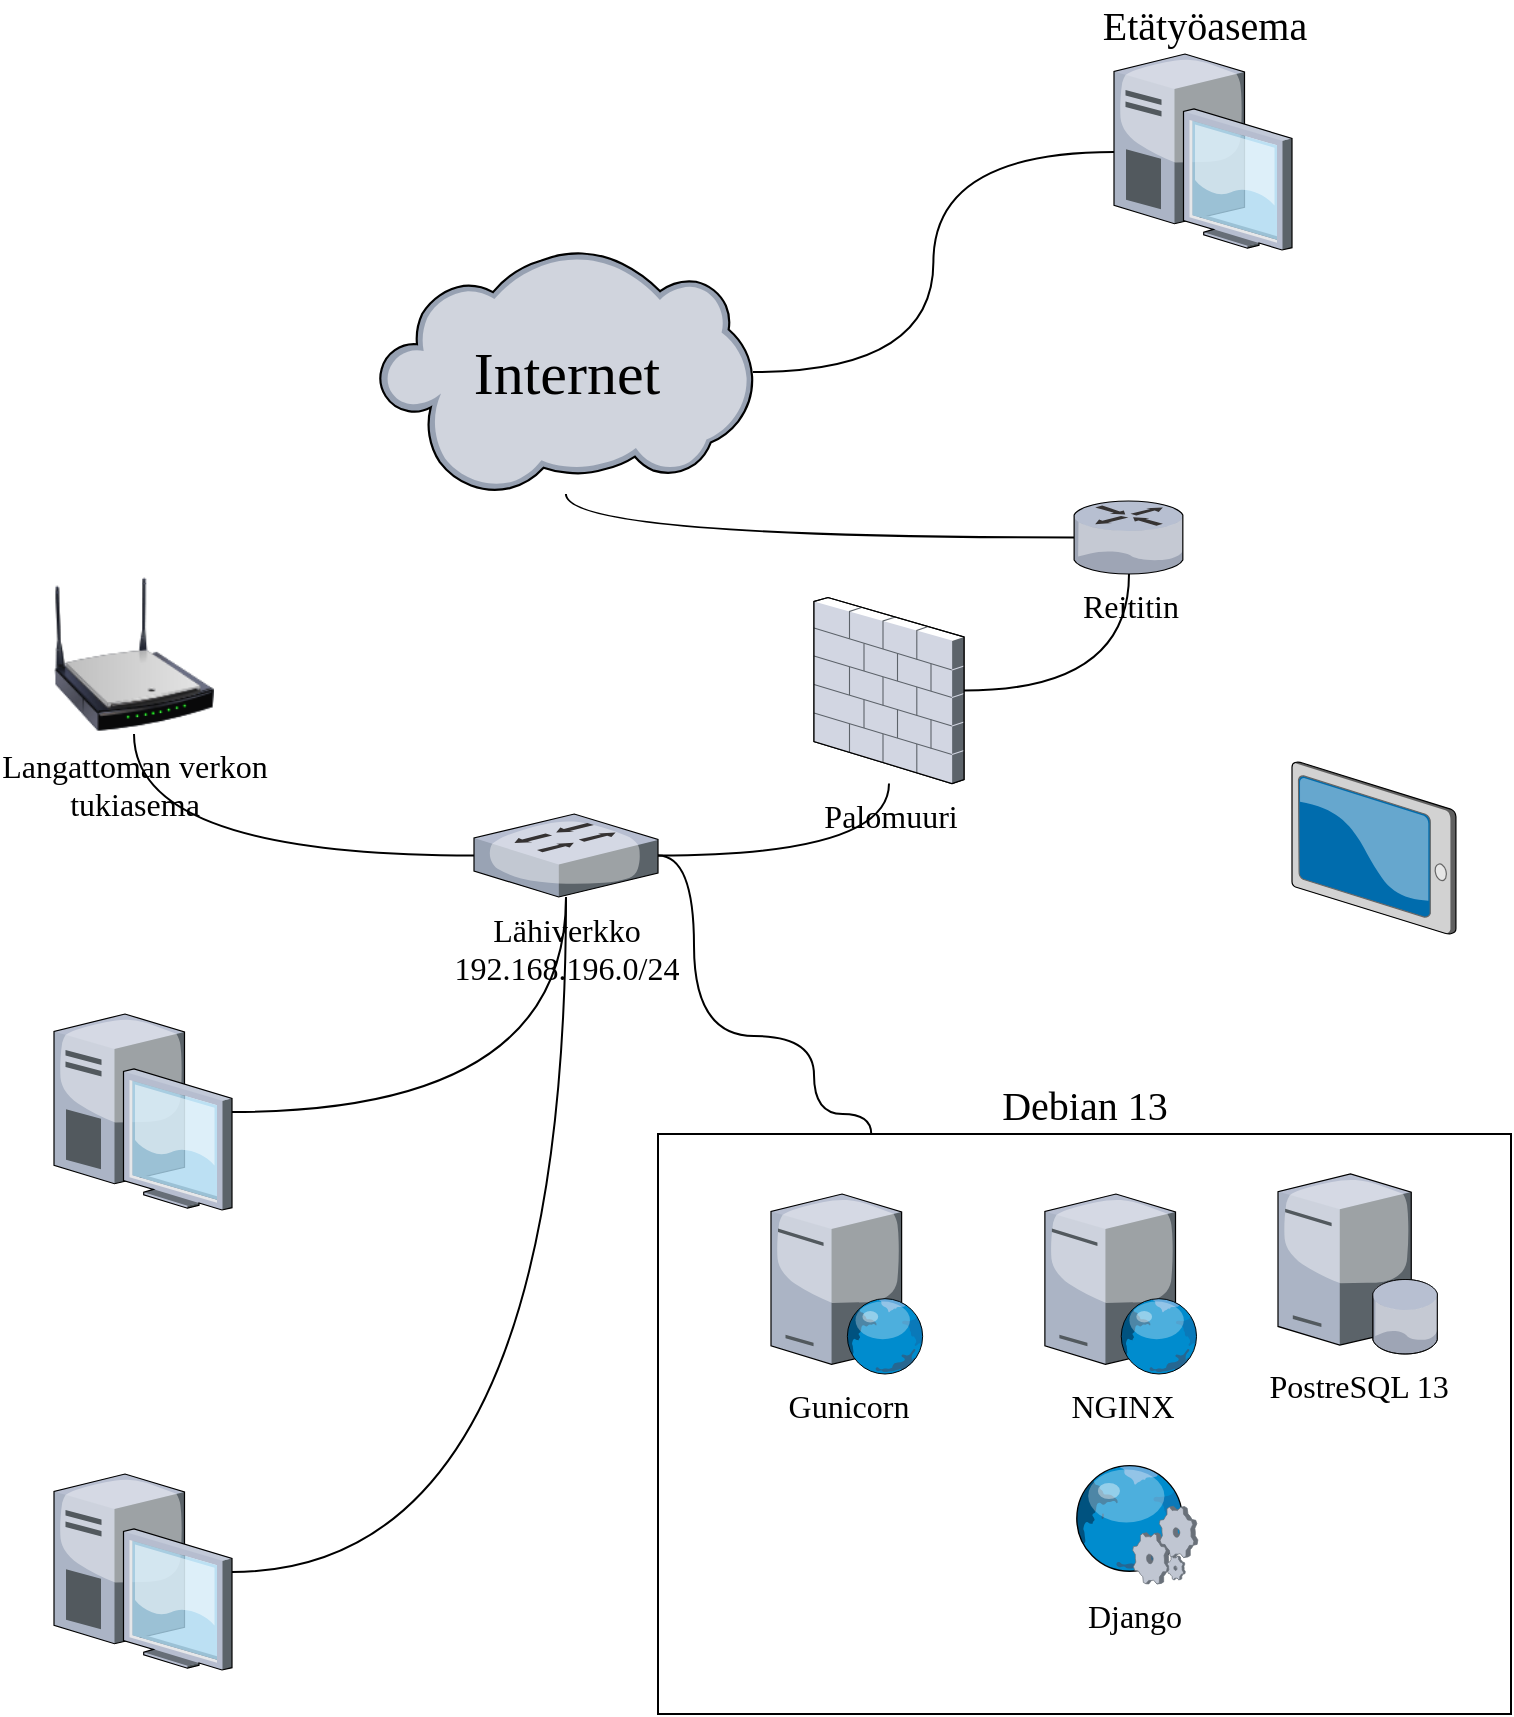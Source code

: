 <mxfile version="28.0.6">
  <diagram name="Page-1" id="xYALmZzYSGGyCjKN-bjb">
    <mxGraphModel dx="1426" dy="841" grid="1" gridSize="10" guides="1" tooltips="1" connect="1" arrows="1" fold="1" page="1" pageScale="1" pageWidth="850" pageHeight="1100" math="0" shadow="0">
      <root>
        <mxCell id="0" />
        <mxCell id="1" parent="0" />
        <mxCell id="nvavKSz-HhjrbYaD9B97-3" value="Internet" style="verticalLabelPosition=middle;aspect=fixed;html=1;verticalAlign=middle;align=center;outlineConnect=0;shape=mxgraph.citrix.cloud;shadow=0;fontFamily=Lucida Console;labelPosition=center;fontSize=30;labelBackgroundColor=none;labelBorderColor=none;textShadow=0;fontColor=#000000;" vertex="1" parent="1">
          <mxGeometry x="232.53" y="208" width="186.94" height="122" as="geometry" />
        </mxCell>
        <mxCell id="nvavKSz-HhjrbYaD9B97-7" style="edgeStyle=orthogonalEdgeStyle;rounded=0;orthogonalLoop=1;jettySize=auto;html=1;curved=1;endArrow=none;endFill=0;" edge="1" parent="1" source="nvavKSz-HhjrbYaD9B97-6" target="nvavKSz-HhjrbYaD9B97-3">
          <mxGeometry relative="1" as="geometry" />
        </mxCell>
        <mxCell id="nvavKSz-HhjrbYaD9B97-6" value="Etätyöasema" style="verticalLabelPosition=top;sketch=0;aspect=fixed;html=1;verticalAlign=bottom;strokeColor=none;align=center;outlineConnect=0;shape=mxgraph.citrix.desktop;fontSize=20;labelPosition=center;fontFamily=Lucida Console;" vertex="1" parent="1">
          <mxGeometry x="600" y="110" width="89" height="98" as="geometry" />
        </mxCell>
        <mxCell id="nvavKSz-HhjrbYaD9B97-31" style="edgeStyle=orthogonalEdgeStyle;shape=connector;curved=1;rounded=0;orthogonalLoop=1;jettySize=auto;html=1;strokeColor=default;align=center;verticalAlign=middle;fontFamily=Helvetica;fontSize=11;fontColor=default;labelBackgroundColor=default;endArrow=none;endFill=0;" edge="1" parent="1" source="nvavKSz-HhjrbYaD9B97-8" target="nvavKSz-HhjrbYaD9B97-3">
          <mxGeometry relative="1" as="geometry" />
        </mxCell>
        <mxCell id="nvavKSz-HhjrbYaD9B97-8" value="Reititin" style="verticalLabelPosition=bottom;sketch=0;aspect=fixed;html=1;verticalAlign=top;strokeColor=none;align=center;outlineConnect=0;shape=mxgraph.citrix.router;fontFamily=Lucida Console;fontSize=16;" vertex="1" parent="1">
          <mxGeometry x="580" y="333.5" width="55" height="36.5" as="geometry" />
        </mxCell>
        <mxCell id="nvavKSz-HhjrbYaD9B97-30" style="edgeStyle=orthogonalEdgeStyle;shape=connector;curved=1;rounded=0;orthogonalLoop=1;jettySize=auto;html=1;strokeColor=default;align=center;verticalAlign=middle;fontFamily=Helvetica;fontSize=11;fontColor=default;labelBackgroundColor=default;endArrow=none;endFill=0;" edge="1" parent="1" source="nvavKSz-HhjrbYaD9B97-9" target="nvavKSz-HhjrbYaD9B97-8">
          <mxGeometry relative="1" as="geometry" />
        </mxCell>
        <mxCell id="nvavKSz-HhjrbYaD9B97-9" value="Palomuuri" style="verticalLabelPosition=bottom;sketch=0;aspect=fixed;html=1;verticalAlign=top;strokeColor=none;align=center;outlineConnect=0;shape=mxgraph.citrix.firewall;fontFamily=Lucida Console;fontSize=16;" vertex="1" parent="1">
          <mxGeometry x="450" y="381.75" width="75" height="93" as="geometry" />
        </mxCell>
        <mxCell id="nvavKSz-HhjrbYaD9B97-28" style="edgeStyle=orthogonalEdgeStyle;shape=connector;curved=1;rounded=0;orthogonalLoop=1;jettySize=auto;html=1;strokeColor=default;align=center;verticalAlign=middle;fontFamily=Helvetica;fontSize=11;fontColor=default;labelBackgroundColor=default;endArrow=none;endFill=0;" edge="1" parent="1" source="nvavKSz-HhjrbYaD9B97-10" target="nvavKSz-HhjrbYaD9B97-21">
          <mxGeometry relative="1" as="geometry" />
        </mxCell>
        <mxCell id="nvavKSz-HhjrbYaD9B97-29" style="edgeStyle=orthogonalEdgeStyle;shape=connector;curved=1;rounded=0;orthogonalLoop=1;jettySize=auto;html=1;strokeColor=default;align=center;verticalAlign=middle;fontFamily=Helvetica;fontSize=11;fontColor=default;labelBackgroundColor=default;endArrow=none;endFill=0;" edge="1" parent="1" source="nvavKSz-HhjrbYaD9B97-10" target="nvavKSz-HhjrbYaD9B97-9">
          <mxGeometry relative="1" as="geometry" />
        </mxCell>
        <mxCell id="nvavKSz-HhjrbYaD9B97-10" value="Lähiverkko&lt;div&gt;192.168.196.0/24&lt;/div&gt;" style="verticalLabelPosition=bottom;sketch=0;aspect=fixed;html=1;verticalAlign=top;strokeColor=none;align=center;outlineConnect=0;shape=mxgraph.citrix.switch;fontSize=16;fontFamily=Lucida Console;" vertex="1" parent="1">
          <mxGeometry x="280" y="490" width="92" height="41.5" as="geometry" />
        </mxCell>
        <mxCell id="nvavKSz-HhjrbYaD9B97-25" style="edgeStyle=orthogonalEdgeStyle;shape=connector;curved=1;rounded=0;orthogonalLoop=1;jettySize=auto;html=1;strokeColor=default;align=center;verticalAlign=middle;fontFamily=Helvetica;fontSize=11;fontColor=default;labelBackgroundColor=default;endArrow=none;endFill=0;" edge="1" parent="1" source="nvavKSz-HhjrbYaD9B97-11" target="nvavKSz-HhjrbYaD9B97-10">
          <mxGeometry relative="1" as="geometry" />
        </mxCell>
        <mxCell id="nvavKSz-HhjrbYaD9B97-11" value="" style="verticalLabelPosition=bottom;sketch=0;aspect=fixed;html=1;verticalAlign=top;strokeColor=none;align=center;outlineConnect=0;shape=mxgraph.citrix.desktop;" vertex="1" parent="1">
          <mxGeometry x="70" y="590" width="89" height="98" as="geometry" />
        </mxCell>
        <mxCell id="nvavKSz-HhjrbYaD9B97-32" style="edgeStyle=orthogonalEdgeStyle;shape=connector;curved=1;rounded=0;orthogonalLoop=1;jettySize=auto;html=1;strokeColor=default;align=center;verticalAlign=middle;fontFamily=Helvetica;fontSize=11;fontColor=default;labelBackgroundColor=default;endArrow=none;endFill=0;" edge="1" parent="1" source="nvavKSz-HhjrbYaD9B97-13" target="nvavKSz-HhjrbYaD9B97-10">
          <mxGeometry relative="1" as="geometry" />
        </mxCell>
        <mxCell id="nvavKSz-HhjrbYaD9B97-13" value="" style="verticalLabelPosition=bottom;sketch=0;aspect=fixed;html=1;verticalAlign=top;strokeColor=none;align=center;outlineConnect=0;shape=mxgraph.citrix.desktop;" vertex="1" parent="1">
          <mxGeometry x="70" y="820" width="89" height="98" as="geometry" />
        </mxCell>
        <mxCell id="nvavKSz-HhjrbYaD9B97-20" value="" style="verticalLabelPosition=bottom;sketch=0;aspect=fixed;html=1;verticalAlign=top;strokeColor=none;align=center;outlineConnect=0;shape=mxgraph.citrix.tablet_2;" vertex="1" parent="1">
          <mxGeometry x="689" y="464" width="82" height="86" as="geometry" />
        </mxCell>
        <mxCell id="nvavKSz-HhjrbYaD9B97-21" value="Langattoman verkon&lt;div&gt;tukiasema&lt;/div&gt;" style="image;html=1;image=img/lib/clip_art/networking/Wireless_Router_N_128x128.png;labelBackgroundColor=none;fontSize=16;fontFamily=Lucida Console;" vertex="1" parent="1">
          <mxGeometry x="70" y="370" width="80" height="80" as="geometry" />
        </mxCell>
        <mxCell id="nvavKSz-HhjrbYaD9B97-23" value="" style="group" vertex="1" connectable="0" parent="1">
          <mxGeometry x="372" y="650" width="426.5" height="290" as="geometry" />
        </mxCell>
        <mxCell id="nvavKSz-HhjrbYaD9B97-15" value="Debian 13" style="rounded=0;html=1;labelPosition=center;verticalLabelPosition=top;align=center;verticalAlign=bottom;fontSize=20;fontFamily=Lucida Console;whiteSpace=wrap;" vertex="1" parent="nvavKSz-HhjrbYaD9B97-23">
          <mxGeometry width="426.5" height="290" as="geometry" />
        </mxCell>
        <mxCell id="nvavKSz-HhjrbYaD9B97-17" value="PostreSQL 13" style="verticalLabelPosition=bottom;sketch=0;aspect=fixed;html=1;verticalAlign=top;strokeColor=none;align=center;outlineConnect=0;shape=mxgraph.citrix.database_server;fontSize=16;fontFamily=Lucida Console;" vertex="1" parent="nvavKSz-HhjrbYaD9B97-23">
          <mxGeometry x="310" y="20" width="80" height="90" as="geometry" />
        </mxCell>
        <mxCell id="nvavKSz-HhjrbYaD9B97-18" value="NGINX" style="verticalLabelPosition=bottom;sketch=0;aspect=fixed;html=1;verticalAlign=top;strokeColor=none;align=center;outlineConnect=0;shape=mxgraph.citrix.web_server;fontSize=16;fontFamily=Lucida Console;" vertex="1" parent="nvavKSz-HhjrbYaD9B97-23">
          <mxGeometry x="193.44" y="30" width="76.5" height="90" as="geometry" />
        </mxCell>
        <mxCell id="nvavKSz-HhjrbYaD9B97-19" value="Django" style="verticalLabelPosition=bottom;sketch=0;aspect=fixed;html=1;verticalAlign=top;strokeColor=none;align=center;outlineConnect=0;shape=mxgraph.citrix.web_service;fontFamily=Lucida Console;fontSize=16;" vertex="1" parent="nvavKSz-HhjrbYaD9B97-23">
          <mxGeometry x="206.94" y="165" width="63" height="60" as="geometry" />
        </mxCell>
        <mxCell id="nvavKSz-HhjrbYaD9B97-22" value="Gunicorn" style="verticalLabelPosition=bottom;sketch=0;aspect=fixed;html=1;verticalAlign=top;strokeColor=none;align=center;outlineConnect=0;shape=mxgraph.citrix.web_server;fontSize=16;fontFamily=Lucida Console;" vertex="1" parent="nvavKSz-HhjrbYaD9B97-23">
          <mxGeometry x="56.5" y="30" width="76.5" height="90" as="geometry" />
        </mxCell>
        <mxCell id="nvavKSz-HhjrbYaD9B97-27" style="edgeStyle=orthogonalEdgeStyle;shape=connector;curved=1;rounded=0;orthogonalLoop=1;jettySize=auto;html=1;entryX=0.25;entryY=0;entryDx=0;entryDy=0;strokeColor=default;align=center;verticalAlign=middle;fontFamily=Helvetica;fontSize=11;fontColor=default;labelBackgroundColor=default;endArrow=none;endFill=0;" edge="1" parent="1" source="nvavKSz-HhjrbYaD9B97-10" target="nvavKSz-HhjrbYaD9B97-15">
          <mxGeometry relative="1" as="geometry">
            <Array as="points">
              <mxPoint x="390" y="511" />
              <mxPoint x="390" y="601" />
              <mxPoint x="450" y="601" />
              <mxPoint x="450" y="640" />
              <mxPoint x="479" y="640" />
            </Array>
          </mxGeometry>
        </mxCell>
      </root>
    </mxGraphModel>
  </diagram>
</mxfile>
